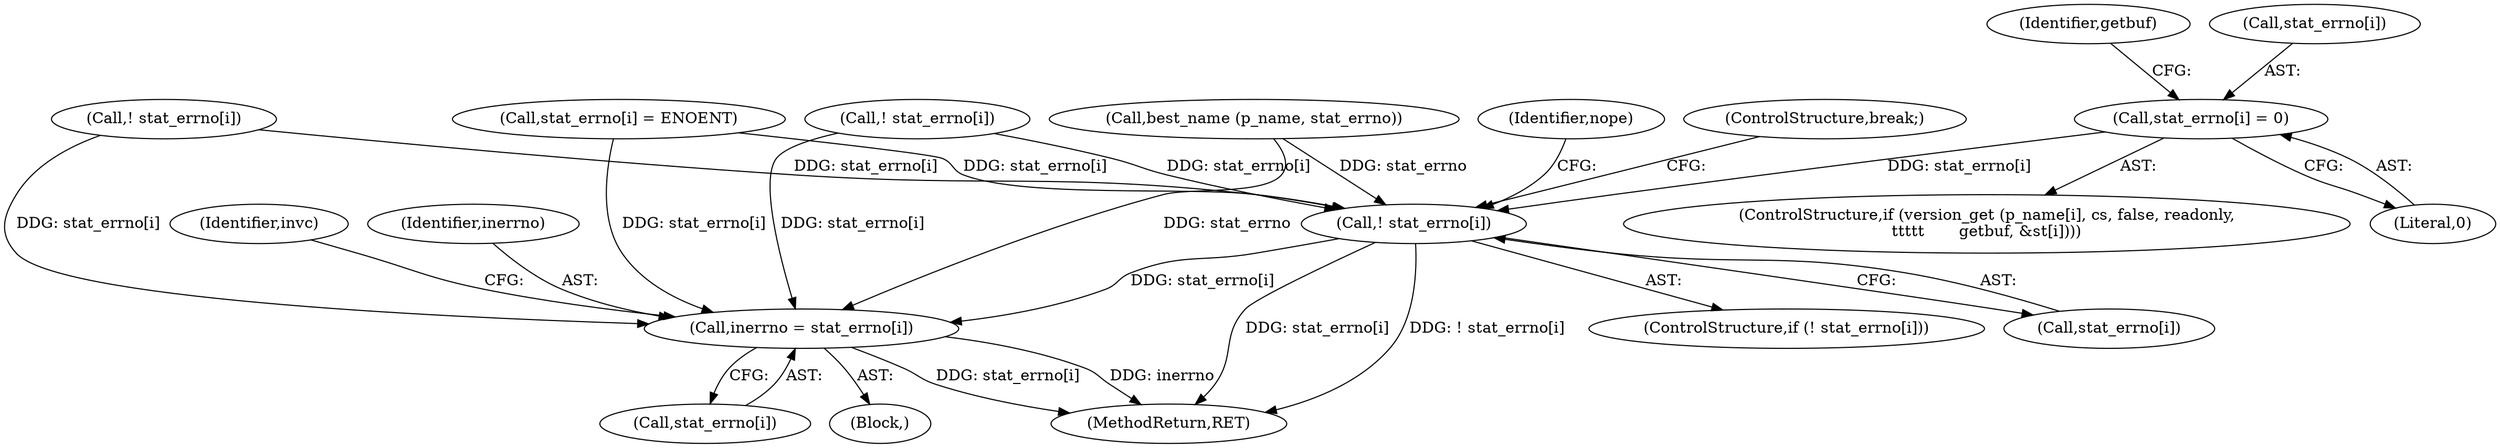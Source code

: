 digraph "0_savannah_f290f48a621867084884bfff87f8093c15195e6a@array" {
"1001911" [label="(Call,stat_errno[i] = 0)"];
"1001927" [label="(Call,! stat_errno[i])"];
"1002147" [label="(Call,inerrno = stat_errno[i])"];
"1002164" [label="(MethodReturn,RET)"];
"1001931" [label="(ControlStructure,break;)"];
"1002148" [label="(Identifier,inerrno)"];
"1001933" [label="(Identifier,nope)"];
"1001754" [label="(Call,! stat_errno[i])"];
"1001793" [label="(Call,stat_errno[i] = ENOENT)"];
"1001816" [label="(Call,best_name (p_name, stat_errno))"];
"1002149" [label="(Call,stat_errno[i])"];
"1001926" [label="(ControlStructure,if (! stat_errno[i]))"];
"1001780" [label="(Call,! stat_errno[i])"];
"1001915" [label="(Literal,0)"];
"1001927" [label="(Call,! stat_errno[i])"];
"1001911" [label="(Call,stat_errno[i] = 0)"];
"1001898" [label="(ControlStructure,if (version_get (p_name[i], cs, false, readonly,\n\t\t\t\t\t       getbuf, &st[i])))"];
"1001928" [label="(Call,stat_errno[i])"];
"1001923" [label="(Identifier,getbuf)"];
"1002153" [label="(Identifier,invc)"];
"1002147" [label="(Call,inerrno = stat_errno[i])"];
"1002140" [label="(Block,)"];
"1001912" [label="(Call,stat_errno[i])"];
"1001911" -> "1001898"  [label="AST: "];
"1001911" -> "1001915"  [label="CFG: "];
"1001912" -> "1001911"  [label="AST: "];
"1001915" -> "1001911"  [label="AST: "];
"1001923" -> "1001911"  [label="CFG: "];
"1001911" -> "1001927"  [label="DDG: stat_errno[i]"];
"1001927" -> "1001926"  [label="AST: "];
"1001927" -> "1001928"  [label="CFG: "];
"1001928" -> "1001927"  [label="AST: "];
"1001931" -> "1001927"  [label="CFG: "];
"1001933" -> "1001927"  [label="CFG: "];
"1001927" -> "1002164"  [label="DDG: stat_errno[i]"];
"1001927" -> "1002164"  [label="DDG: ! stat_errno[i]"];
"1001754" -> "1001927"  [label="DDG: stat_errno[i]"];
"1001793" -> "1001927"  [label="DDG: stat_errno[i]"];
"1001816" -> "1001927"  [label="DDG: stat_errno"];
"1001780" -> "1001927"  [label="DDG: stat_errno[i]"];
"1001927" -> "1002147"  [label="DDG: stat_errno[i]"];
"1002147" -> "1002140"  [label="AST: "];
"1002147" -> "1002149"  [label="CFG: "];
"1002148" -> "1002147"  [label="AST: "];
"1002149" -> "1002147"  [label="AST: "];
"1002153" -> "1002147"  [label="CFG: "];
"1002147" -> "1002164"  [label="DDG: inerrno"];
"1002147" -> "1002164"  [label="DDG: stat_errno[i]"];
"1001754" -> "1002147"  [label="DDG: stat_errno[i]"];
"1001793" -> "1002147"  [label="DDG: stat_errno[i]"];
"1001780" -> "1002147"  [label="DDG: stat_errno[i]"];
"1001816" -> "1002147"  [label="DDG: stat_errno"];
}
